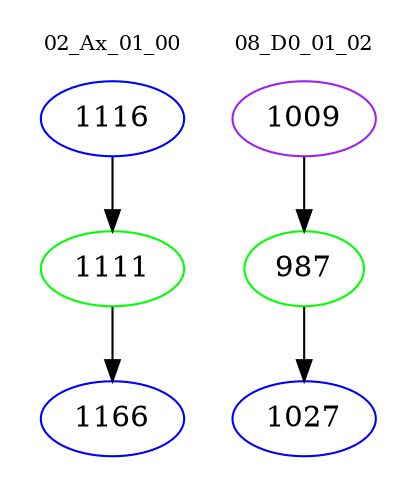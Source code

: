digraph{
subgraph cluster_0 {
color = white
label = "02_Ax_01_00";
fontsize=10;
T0_1116 [label="1116", color="blue"]
T0_1116 -> T0_1111 [color="black"]
T0_1111 [label="1111", color="green"]
T0_1111 -> T0_1166 [color="black"]
T0_1166 [label="1166", color="blue"]
}
subgraph cluster_1 {
color = white
label = "08_D0_01_02";
fontsize=10;
T1_1009 [label="1009", color="purple"]
T1_1009 -> T1_987 [color="black"]
T1_987 [label="987", color="green"]
T1_987 -> T1_1027 [color="black"]
T1_1027 [label="1027", color="blue"]
}
}
